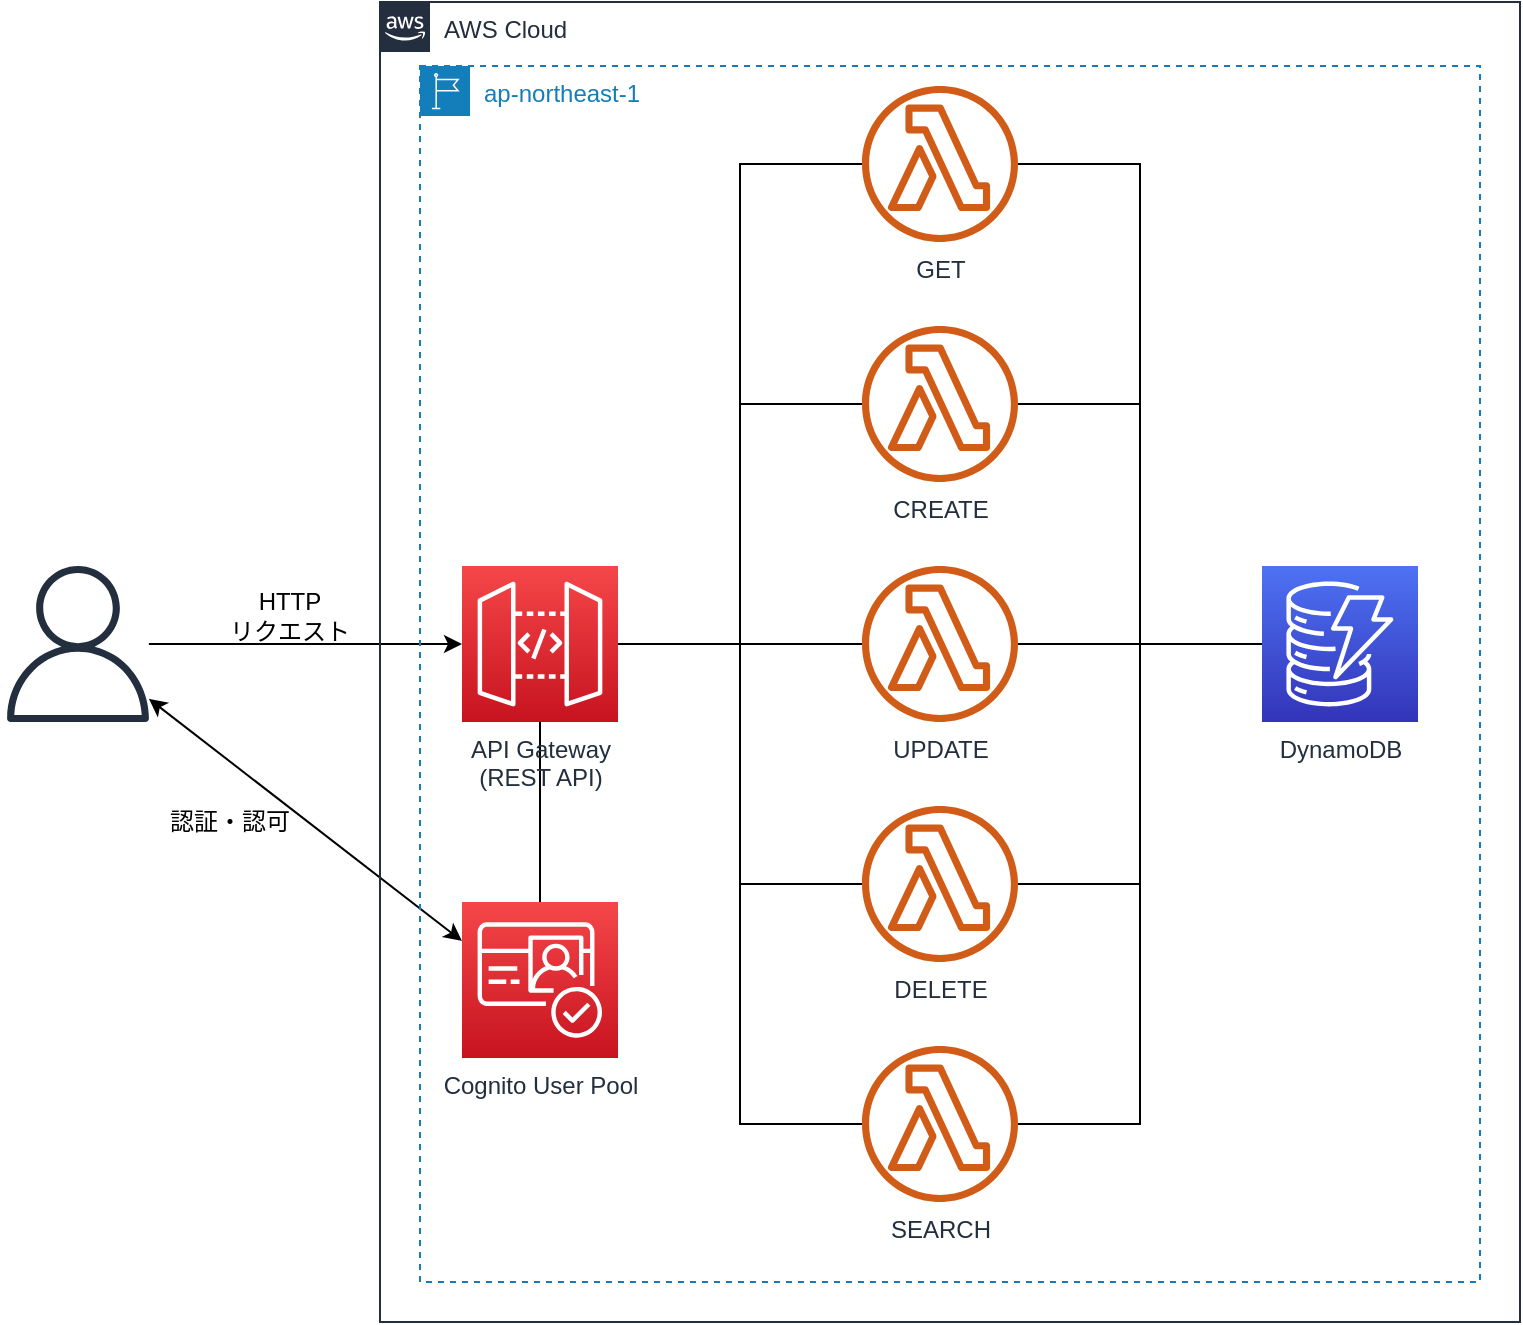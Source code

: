 <mxfile version="14.4.3" type="device"><diagram id="NR9N5yU5U9sBBG0AaXfl" name="ページ1"><mxGraphModel dx="1426" dy="803" grid="1" gridSize="10" guides="1" tooltips="1" connect="1" arrows="1" fold="1" page="1" pageScale="1" pageWidth="827" pageHeight="1169" math="0" shadow="0"><root><mxCell id="0"/><mxCell id="1" parent="0"/><mxCell id="8K6xsBOg6anKKq2wLw6E-39" style="edgeStyle=orthogonalEdgeStyle;rounded=0;orthogonalLoop=1;jettySize=auto;html=1;endArrow=none;endFill=0;" edge="1" parent="1" source="8K6xsBOg6anKKq2wLw6E-2" target="8K6xsBOg6anKKq2wLw6E-4"><mxGeometry relative="1" as="geometry"><mxPoint x="320" y="441" as="targetPoint"/></mxGeometry></mxCell><mxCell id="8K6xsBOg6anKKq2wLw6E-2" value="Cognito User Pool" style="points=[[0,0,0],[0.25,0,0],[0.5,0,0],[0.75,0,0],[1,0,0],[0,1,0],[0.25,1,0],[0.5,1,0],[0.75,1,0],[1,1,0],[0,0.25,0],[0,0.5,0],[0,0.75,0],[1,0.25,0],[1,0.5,0],[1,0.75,0]];outlineConnect=0;fontColor=#232F3E;gradientColor=#F54749;gradientDirection=north;fillColor=#C7131F;strokeColor=#ffffff;dashed=0;verticalLabelPosition=bottom;verticalAlign=top;align=center;html=1;fontSize=12;fontStyle=0;aspect=fixed;shape=mxgraph.aws4.resourceIcon;resIcon=mxgraph.aws4.cognito;" vertex="1" parent="1"><mxGeometry x="281" y="491" width="78" height="78" as="geometry"/></mxCell><mxCell id="8K6xsBOg6anKKq2wLw6E-4" value="API Gateway&lt;br&gt;(REST API)" style="points=[[0,0,0],[0.25,0,0],[0.5,0,0],[0.75,0,0],[1,0,0],[0,1,0],[0.25,1,0],[0.5,1,0],[0.75,1,0],[1,1,0],[0,0.25,0],[0,0.5,0],[0,0.75,0],[1,0.25,0],[1,0.5,0],[1,0.75,0]];outlineConnect=0;fontColor=#232F3E;gradientColor=#F54749;gradientDirection=north;fillColor=#C7131F;strokeColor=#ffffff;dashed=0;verticalLabelPosition=bottom;verticalAlign=top;align=center;html=1;fontSize=12;fontStyle=0;aspect=fixed;shape=mxgraph.aws4.resourceIcon;resIcon=mxgraph.aws4.api_gateway;" vertex="1" parent="1"><mxGeometry x="281" y="323" width="78" height="78" as="geometry"/></mxCell><mxCell id="8K6xsBOg6anKKq2wLw6E-9" value="DynamoDB" style="points=[[0,0,0],[0.25,0,0],[0.5,0,0],[0.75,0,0],[1,0,0],[0,1,0],[0.25,1,0],[0.5,1,0],[0.75,1,0],[1,1,0],[0,0.25,0],[0,0.5,0],[0,0.75,0],[1,0.25,0],[1,0.5,0],[1,0.75,0]];outlineConnect=0;fontColor=#232F3E;gradientColor=#4D72F3;gradientDirection=north;fillColor=#3334B9;strokeColor=#ffffff;dashed=0;verticalLabelPosition=bottom;verticalAlign=top;align=center;html=1;fontSize=12;fontStyle=0;aspect=fixed;shape=mxgraph.aws4.resourceIcon;resIcon=mxgraph.aws4.dynamodb;" vertex="1" parent="1"><mxGeometry x="681" y="323" width="78" height="78" as="geometry"/></mxCell><mxCell id="8K6xsBOg6anKKq2wLw6E-30" style="edgeStyle=orthogonalEdgeStyle;rounded=0;orthogonalLoop=1;jettySize=auto;html=1;entryX=1;entryY=0.5;entryDx=0;entryDy=0;entryPerimeter=0;endArrow=none;endFill=0;" edge="1" parent="1" source="8K6xsBOg6anKKq2wLw6E-17" target="8K6xsBOg6anKKq2wLw6E-4"><mxGeometry relative="1" as="geometry"/></mxCell><mxCell id="8K6xsBOg6anKKq2wLw6E-36" style="edgeStyle=orthogonalEdgeStyle;rounded=0;orthogonalLoop=1;jettySize=auto;html=1;entryX=0;entryY=0.5;entryDx=0;entryDy=0;entryPerimeter=0;endArrow=none;endFill=0;" edge="1" parent="1" source="8K6xsBOg6anKKq2wLw6E-17" target="8K6xsBOg6anKKq2wLw6E-9"><mxGeometry relative="1" as="geometry"/></mxCell><mxCell id="8K6xsBOg6anKKq2wLw6E-17" value="DELETE" style="outlineConnect=0;fontColor=#232F3E;gradientColor=none;fillColor=#D05C17;strokeColor=none;dashed=0;verticalLabelPosition=bottom;verticalAlign=top;align=center;html=1;fontSize=12;fontStyle=0;aspect=fixed;pointerEvents=1;shape=mxgraph.aws4.lambda_function;" vertex="1" parent="1"><mxGeometry x="481" y="443" width="78" height="78" as="geometry"/></mxCell><mxCell id="8K6xsBOg6anKKq2wLw6E-29" style="edgeStyle=orthogonalEdgeStyle;rounded=0;orthogonalLoop=1;jettySize=auto;html=1;entryX=1;entryY=0.5;entryDx=0;entryDy=0;entryPerimeter=0;endArrow=none;endFill=0;" edge="1" parent="1" source="8K6xsBOg6anKKq2wLw6E-18" target="8K6xsBOg6anKKq2wLw6E-4"><mxGeometry relative="1" as="geometry"/></mxCell><mxCell id="8K6xsBOg6anKKq2wLw6E-35" style="edgeStyle=orthogonalEdgeStyle;rounded=0;orthogonalLoop=1;jettySize=auto;html=1;endArrow=none;endFill=0;entryX=0;entryY=0.5;entryDx=0;entryDy=0;entryPerimeter=0;" edge="1" parent="1" source="8K6xsBOg6anKKq2wLw6E-18" target="8K6xsBOg6anKKq2wLw6E-9"><mxGeometry relative="1" as="geometry"><mxPoint x="671" y="371" as="targetPoint"/></mxGeometry></mxCell><mxCell id="8K6xsBOg6anKKq2wLw6E-18" value="UPDATE" style="outlineConnect=0;fontColor=#232F3E;gradientColor=none;fillColor=#D05C17;strokeColor=none;dashed=0;verticalLabelPosition=bottom;verticalAlign=top;align=center;html=1;fontSize=12;fontStyle=0;aspect=fixed;pointerEvents=1;shape=mxgraph.aws4.lambda_function;" vertex="1" parent="1"><mxGeometry x="481" y="323" width="78" height="78" as="geometry"/></mxCell><mxCell id="8K6xsBOg6anKKq2wLw6E-28" style="edgeStyle=orthogonalEdgeStyle;rounded=0;orthogonalLoop=1;jettySize=auto;html=1;entryX=1;entryY=0.5;entryDx=0;entryDy=0;entryPerimeter=0;endArrow=none;endFill=0;" edge="1" parent="1" source="8K6xsBOg6anKKq2wLw6E-19" target="8K6xsBOg6anKKq2wLw6E-4"><mxGeometry relative="1" as="geometry"/></mxCell><mxCell id="8K6xsBOg6anKKq2wLw6E-34" style="edgeStyle=orthogonalEdgeStyle;rounded=0;orthogonalLoop=1;jettySize=auto;html=1;entryX=0;entryY=0.5;entryDx=0;entryDy=0;entryPerimeter=0;endArrow=none;endFill=0;" edge="1" parent="1" source="8K6xsBOg6anKKq2wLw6E-19" target="8K6xsBOg6anKKq2wLw6E-9"><mxGeometry relative="1" as="geometry"/></mxCell><mxCell id="8K6xsBOg6anKKq2wLw6E-19" value="CREATE" style="outlineConnect=0;fontColor=#232F3E;gradientColor=none;fillColor=#D05C17;strokeColor=none;dashed=0;verticalLabelPosition=bottom;verticalAlign=top;align=center;html=1;fontSize=12;fontStyle=0;aspect=fixed;pointerEvents=1;shape=mxgraph.aws4.lambda_function;" vertex="1" parent="1"><mxGeometry x="481" y="203" width="78" height="78" as="geometry"/></mxCell><mxCell id="8K6xsBOg6anKKq2wLw6E-23" style="edgeStyle=orthogonalEdgeStyle;rounded=0;orthogonalLoop=1;jettySize=auto;html=1;entryX=1;entryY=0.5;entryDx=0;entryDy=0;entryPerimeter=0;endArrow=none;endFill=0;" edge="1" parent="1" source="8K6xsBOg6anKKq2wLw6E-20" target="8K6xsBOg6anKKq2wLw6E-4"><mxGeometry relative="1" as="geometry"/></mxCell><mxCell id="8K6xsBOg6anKKq2wLw6E-33" style="edgeStyle=orthogonalEdgeStyle;rounded=0;orthogonalLoop=1;jettySize=auto;html=1;entryX=0;entryY=0.5;entryDx=0;entryDy=0;entryPerimeter=0;endArrow=none;endFill=0;" edge="1" parent="1" source="8K6xsBOg6anKKq2wLw6E-20" target="8K6xsBOg6anKKq2wLw6E-9"><mxGeometry relative="1" as="geometry"/></mxCell><mxCell id="8K6xsBOg6anKKq2wLw6E-20" value="GET" style="outlineConnect=0;fontColor=#232F3E;gradientColor=none;fillColor=#D05C17;strokeColor=none;dashed=0;verticalLabelPosition=bottom;verticalAlign=top;align=center;html=1;fontSize=12;fontStyle=0;aspect=fixed;pointerEvents=1;shape=mxgraph.aws4.lambda_function;" vertex="1" parent="1"><mxGeometry x="481" y="83" width="78" height="78" as="geometry"/></mxCell><mxCell id="8K6xsBOg6anKKq2wLw6E-31" style="edgeStyle=orthogonalEdgeStyle;rounded=0;orthogonalLoop=1;jettySize=auto;html=1;entryX=1;entryY=0.5;entryDx=0;entryDy=0;entryPerimeter=0;endArrow=none;endFill=0;" edge="1" parent="1" source="8K6xsBOg6anKKq2wLw6E-21" target="8K6xsBOg6anKKq2wLw6E-4"><mxGeometry relative="1" as="geometry"/></mxCell><mxCell id="8K6xsBOg6anKKq2wLw6E-37" style="edgeStyle=orthogonalEdgeStyle;rounded=0;orthogonalLoop=1;jettySize=auto;html=1;entryX=0;entryY=0.5;entryDx=0;entryDy=0;entryPerimeter=0;endArrow=none;endFill=0;" edge="1" parent="1" source="8K6xsBOg6anKKq2wLw6E-21" target="8K6xsBOg6anKKq2wLw6E-9"><mxGeometry relative="1" as="geometry"/></mxCell><mxCell id="8K6xsBOg6anKKq2wLw6E-21" value="SEARCH" style="outlineConnect=0;fontColor=#232F3E;gradientColor=none;fillColor=#D05C17;strokeColor=none;dashed=0;verticalLabelPosition=bottom;verticalAlign=top;align=center;html=1;fontSize=12;fontStyle=0;aspect=fixed;pointerEvents=1;shape=mxgraph.aws4.lambda_function;" vertex="1" parent="1"><mxGeometry x="481" y="563" width="78" height="78" as="geometry"/></mxCell><mxCell id="8K6xsBOg6anKKq2wLw6E-40" value="" style="outlineConnect=0;fontColor=#232F3E;gradientColor=none;fillColor=#232F3E;strokeColor=none;dashed=0;verticalLabelPosition=bottom;verticalAlign=top;align=center;html=1;fontSize=12;fontStyle=0;aspect=fixed;pointerEvents=1;shape=mxgraph.aws4.user;" vertex="1" parent="1"><mxGeometry x="50" y="323" width="78" height="78" as="geometry"/></mxCell><mxCell id="8K6xsBOg6anKKq2wLw6E-41" value="" style="endArrow=classic;html=1;entryX=0;entryY=0.25;entryDx=0;entryDy=0;entryPerimeter=0;startArrow=classic;startFill=1;" edge="1" parent="1" source="8K6xsBOg6anKKq2wLw6E-40" target="8K6xsBOg6anKKq2wLw6E-2"><mxGeometry width="50" height="50" relative="1" as="geometry"><mxPoint x="131" y="541" as="sourcePoint"/><mxPoint x="181" y="491" as="targetPoint"/></mxGeometry></mxCell><mxCell id="8K6xsBOg6anKKq2wLw6E-42" value="" style="endArrow=classic;html=1;entryX=0;entryY=0.5;entryDx=0;entryDy=0;entryPerimeter=0;" edge="1" parent="1" source="8K6xsBOg6anKKq2wLw6E-40" target="8K6xsBOg6anKKq2wLw6E-4"><mxGeometry width="50" height="50" relative="1" as="geometry"><mxPoint x="159" y="405.868" as="sourcePoint"/><mxPoint x="291" y="520.5" as="targetPoint"/></mxGeometry></mxCell><mxCell id="8K6xsBOg6anKKq2wLw6E-43" value="認証・認可" style="text;html=1;strokeColor=none;fillColor=none;align=center;verticalAlign=middle;whiteSpace=wrap;rounded=0;" vertex="1" parent="1"><mxGeometry x="110" y="441" width="110" height="20" as="geometry"/></mxCell><mxCell id="8K6xsBOg6anKKq2wLw6E-46" value="AWS Cloud" style="points=[[0,0],[0.25,0],[0.5,0],[0.75,0],[1,0],[1,0.25],[1,0.5],[1,0.75],[1,1],[0.75,1],[0.5,1],[0.25,1],[0,1],[0,0.75],[0,0.5],[0,0.25]];outlineConnect=0;gradientColor=none;html=1;whiteSpace=wrap;fontSize=12;fontStyle=0;shape=mxgraph.aws4.group;grIcon=mxgraph.aws4.group_aws_cloud_alt;strokeColor=#232F3E;fillColor=none;verticalAlign=top;align=left;spacingLeft=30;fontColor=#232F3E;dashed=0;" vertex="1" parent="1"><mxGeometry x="240" y="41" width="570" height="660" as="geometry"/></mxCell><mxCell id="8K6xsBOg6anKKq2wLw6E-48" value="ap-northeast-1" style="points=[[0,0],[0.25,0],[0.5,0],[0.75,0],[1,0],[1,0.25],[1,0.5],[1,0.75],[1,1],[0.75,1],[0.5,1],[0.25,1],[0,1],[0,0.75],[0,0.5],[0,0.25]];outlineConnect=0;gradientColor=none;html=1;whiteSpace=wrap;fontSize=12;fontStyle=0;shape=mxgraph.aws4.group;grIcon=mxgraph.aws4.group_region;strokeColor=#147EBA;fillColor=none;verticalAlign=top;align=left;spacingLeft=30;fontColor=#147EBA;dashed=1;" vertex="1" parent="1"><mxGeometry x="260" y="73" width="530" height="608" as="geometry"/></mxCell><mxCell id="8K6xsBOg6anKKq2wLw6E-49" value="HTTP&lt;br&gt;リクエスト" style="text;html=1;strokeColor=none;align=center;verticalAlign=middle;whiteSpace=wrap;rounded=0;" vertex="1" parent="1"><mxGeometry x="160" y="338" width="70" height="20" as="geometry"/></mxCell></root></mxGraphModel></diagram></mxfile>